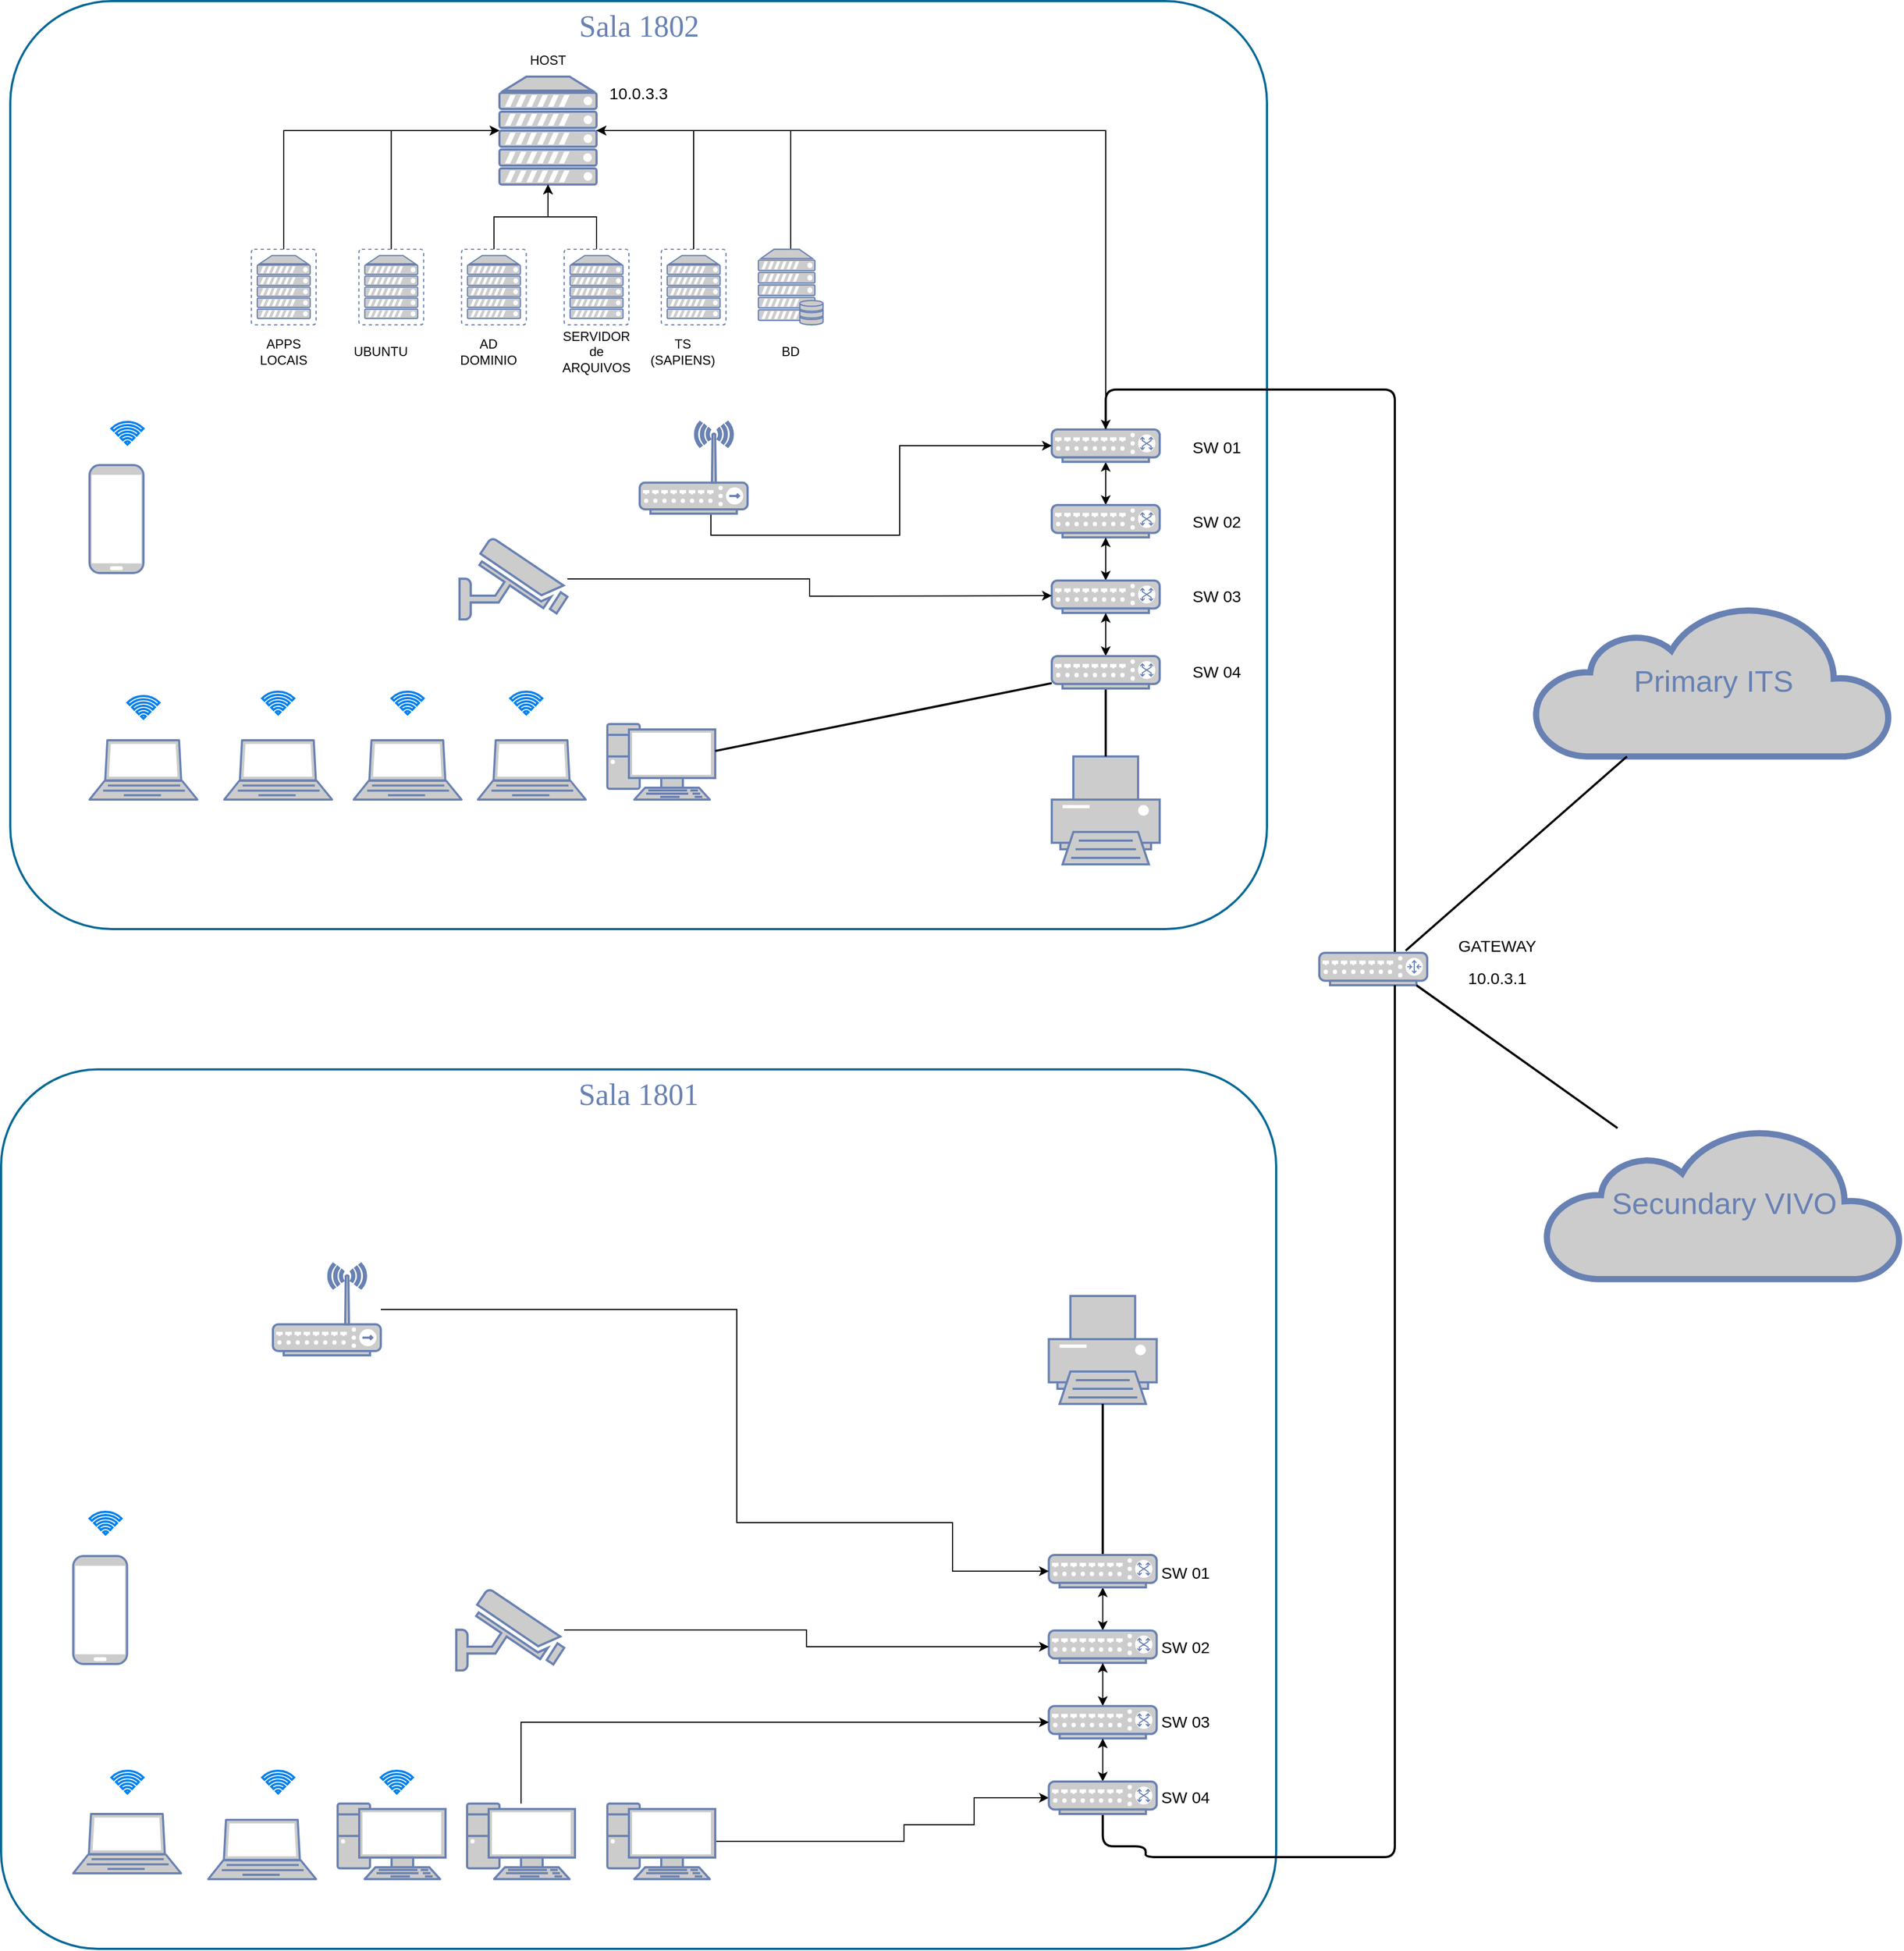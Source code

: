 <mxfile version="26.0.6">
  <diagram name="Page-1" id="bfe91b75-5d2c-26a0-9c1d-138518896778">
    <mxGraphModel dx="1912" dy="1898" grid="1" gridSize="10" guides="1" tooltips="1" connect="1" arrows="1" fold="1" page="1" pageScale="1" pageWidth="1100" pageHeight="850" background="none" math="0" shadow="0">
      <root>
        <mxCell id="0" />
        <mxCell id="1" parent="0" />
        <mxCell id="7c3789c024ecab99-82" value="Sala 1801" style="rounded=1;whiteSpace=wrap;html=1;shadow=0;comic=0;strokeColor=#036897;strokeWidth=2;fillColor=none;fontFamily=Verdana;fontSize=28;fontColor=#6881B3;align=center;arcSize=11;verticalAlign=top;" parent="1" vertex="1">
          <mxGeometry x="78" y="990" width="1182" height="815" as="geometry" />
        </mxCell>
        <mxCell id="7c3789c024ecab99-78" value="Sala 1802" style="rounded=1;whiteSpace=wrap;html=1;shadow=0;comic=0;strokeColor=#036897;strokeWidth=2;fillColor=none;fontFamily=Verdana;fontSize=28;fontColor=#6881B3;align=center;arcSize=11;verticalAlign=top;" parent="1" vertex="1">
          <mxGeometry x="86.5" width="1165" height="860" as="geometry" />
        </mxCell>
        <mxCell id="7c3789c024ecab99-18" style="edgeStyle=orthogonalEdgeStyle;html=1;labelBackgroundColor=none;endArrow=none;endFill=0;strokeWidth=2;fontFamily=Verdana;fontSize=15;fontColor=#036897;exitX=0.5;exitY=0;exitDx=0;exitDy=0;exitPerimeter=0;" parent="1" source="7WjIjRCW2QnFz-SCuqUZ-2" target="7c3789c024ecab99-10" edge="1">
          <mxGeometry relative="1" as="geometry">
            <mxPoint x="1110" y="310" as="targetPoint" />
            <Array as="points">
              <mxPoint x="1102" y="360" />
              <mxPoint x="1370" y="360" />
            </Array>
          </mxGeometry>
        </mxCell>
        <mxCell id="7c3789c024ecab99-10" value="" style="fontColor=#0066CC;verticalAlign=top;verticalLabelPosition=bottom;labelPosition=center;align=center;html=1;fillColor=#CCCCCC;strokeColor=#6881B3;gradientColor=none;gradientDirection=north;strokeWidth=2;shape=mxgraph.networks.router;rounded=0;shadow=0;comic=0;" parent="1" vertex="1">
          <mxGeometry x="1300" y="882" width="100" height="30" as="geometry" />
        </mxCell>
        <mxCell id="7c3789c024ecab99-5" value="" style="fontColor=#0066CC;verticalAlign=top;verticalLabelPosition=bottom;labelPosition=center;align=center;html=1;fillColor=#CCCCCC;strokeColor=#6881B3;gradientColor=none;gradientDirection=north;strokeWidth=2;shape=mxgraph.networks.pc;rounded=0;shadow=0;comic=0;" parent="1" vertex="1">
          <mxGeometry x="640.0" y="670" width="100" height="70" as="geometry" />
        </mxCell>
        <mxCell id="7c3789c024ecab99-6" value="" style="fontColor=#0066CC;verticalAlign=top;verticalLabelPosition=bottom;labelPosition=center;align=center;html=1;fillColor=#CCCCCC;strokeColor=#6881B3;gradientColor=none;gradientDirection=north;strokeWidth=2;shape=mxgraph.networks.printer;rounded=0;shadow=0;comic=0;" parent="1" vertex="1">
          <mxGeometry x="1052.0" y="700" width="100" height="100" as="geometry" />
        </mxCell>
        <mxCell id="7c3789c024ecab99-16" style="edgeStyle=none;html=1;labelBackgroundColor=none;endArrow=none;endFill=0;strokeWidth=2;fontFamily=Verdana;fontSize=15;fontColor=#036897;" parent="1" source="7c3789c024ecab99-5" target="7WjIjRCW2QnFz-SCuqUZ-5" edge="1">
          <mxGeometry relative="1" as="geometry" />
        </mxCell>
        <mxCell id="7c3789c024ecab99-17" style="edgeStyle=none;html=1;labelBackgroundColor=none;endArrow=none;endFill=0;strokeWidth=2;fontFamily=Verdana;fontSize=15;fontColor=#036897;" parent="1" source="7c3789c024ecab99-6" target="7WjIjRCW2QnFz-SCuqUZ-5" edge="1">
          <mxGeometry relative="1" as="geometry" />
        </mxCell>
        <mxCell id="7c3789c024ecab99-12" value="" style="fontColor=#0066CC;verticalAlign=top;verticalLabelPosition=bottom;labelPosition=center;align=center;html=1;fillColor=#CCCCCC;strokeColor=#6881B3;gradientColor=none;gradientDirection=north;strokeWidth=2;shape=mxgraph.networks.mobile;rounded=0;shadow=0;comic=0;" parent="1" vertex="1">
          <mxGeometry x="160.0" y="430" width="50" height="100" as="geometry" />
        </mxCell>
        <mxCell id="7c3789c024ecab99-53" value="Primary ITS" style="html=1;fillColor=#CCCCCC;strokeColor=#6881B3;gradientColor=none;gradientDirection=north;strokeWidth=2;shape=mxgraph.networks.cloud;fontColor=#6881B3;rounded=0;shadow=0;comic=0;align=center;fontSize=28;" parent="1" vertex="1">
          <mxGeometry x="1500" y="560" width="330" height="140" as="geometry" />
        </mxCell>
        <mxCell id="7c3789c024ecab99-56" style="edgeStyle=none;html=1;labelBackgroundColor=none;endArrow=none;endFill=0;strokeWidth=2;fontFamily=Verdana;fontSize=28;fontColor=#6881B3;exitX=0.8;exitY=-0.067;exitDx=0;exitDy=0;exitPerimeter=0;" parent="1" source="7c3789c024ecab99-10" target="7c3789c024ecab99-53" edge="1">
          <mxGeometry relative="1" as="geometry">
            <mxPoint x="1750.455" y="870" as="sourcePoint" />
          </mxGeometry>
        </mxCell>
        <mxCell id="7c3789c024ecab99-77" style="edgeStyle=none;html=1;labelBackgroundColor=none;endArrow=none;endFill=0;strokeWidth=2;fontFamily=Verdana;fontSize=28;fontColor=#6881B3;exitX=0.9;exitY=1;exitDx=0;exitDy=0;exitPerimeter=0;" parent="1" source="7c3789c024ecab99-10" target="7c3789c024ecab99-76" edge="1">
          <mxGeometry relative="1" as="geometry">
            <mxPoint x="1743.058" y="900" as="sourcePoint" />
          </mxGeometry>
        </mxCell>
        <mxCell id="7c3789c024ecab99-63" value="" style="fontColor=#0066CC;verticalAlign=top;verticalLabelPosition=bottom;labelPosition=center;align=center;html=1;fillColor=#CCCCCC;strokeColor=#6881B3;gradientColor=none;gradientDirection=north;strokeWidth=2;shape=mxgraph.networks.pc;rounded=0;shadow=0;comic=0;" parent="1" vertex="1">
          <mxGeometry x="390.0" y="1670.412" width="100" height="70" as="geometry" />
        </mxCell>
        <mxCell id="7c3789c024ecab99-64" value="" style="fontColor=#0066CC;verticalAlign=top;verticalLabelPosition=bottom;labelPosition=center;align=center;html=1;fillColor=#CCCCCC;strokeColor=#6881B3;gradientColor=none;gradientDirection=north;strokeWidth=2;shape=mxgraph.networks.pc;rounded=0;shadow=0;comic=0;" parent="1" vertex="1">
          <mxGeometry x="510.0" y="1670.412" width="100" height="70" as="geometry" />
        </mxCell>
        <mxCell id="7WjIjRCW2QnFz-SCuqUZ-38" style="edgeStyle=orthogonalEdgeStyle;rounded=0;orthogonalLoop=1;jettySize=auto;html=1;entryX=0;entryY=0.5;entryDx=0;entryDy=0;entryPerimeter=0;" edge="1" parent="1" source="7c3789c024ecab99-65" target="7WjIjRCW2QnFz-SCuqUZ-28">
          <mxGeometry relative="1" as="geometry">
            <Array as="points">
              <mxPoint x="915" y="1705" />
              <mxPoint x="915" y="1690" />
              <mxPoint x="980" y="1690" />
              <mxPoint x="980" y="1665" />
            </Array>
          </mxGeometry>
        </mxCell>
        <mxCell id="7c3789c024ecab99-65" value="" style="fontColor=#0066CC;verticalAlign=top;verticalLabelPosition=bottom;labelPosition=center;align=center;html=1;fillColor=#CCCCCC;strokeColor=#6881B3;gradientColor=none;gradientDirection=north;strokeWidth=2;shape=mxgraph.networks.pc;rounded=0;shadow=0;comic=0;" parent="1" vertex="1">
          <mxGeometry x="640.0" y="1670.412" width="100" height="70" as="geometry" />
        </mxCell>
        <mxCell id="7c3789c024ecab99-66" value="" style="fontColor=#0066CC;verticalAlign=top;verticalLabelPosition=bottom;labelPosition=center;align=center;html=1;fillColor=#CCCCCC;strokeColor=#6881B3;gradientColor=none;gradientDirection=north;strokeWidth=2;shape=mxgraph.networks.printer;rounded=0;shadow=0;comic=0;" parent="1" vertex="1">
          <mxGeometry x="1049.25" y="1200.002" width="100" height="100" as="geometry" />
        </mxCell>
        <mxCell id="7c3789c024ecab99-75" style="edgeStyle=orthogonalEdgeStyle;html=1;labelBackgroundColor=none;endArrow=none;endFill=0;strokeWidth=2;fontFamily=Verdana;fontSize=28;fontColor=#6881B3;exitX=0.5;exitY=1;exitDx=0;exitDy=0;exitPerimeter=0;" parent="1" source="7WjIjRCW2QnFz-SCuqUZ-28" target="7c3789c024ecab99-10" edge="1">
          <mxGeometry relative="1" as="geometry">
            <mxPoint x="1240" y="760" as="targetPoint" />
            <Array as="points">
              <mxPoint x="1099" y="1710" />
              <mxPoint x="1139" y="1710" />
              <mxPoint x="1139" y="1720" />
              <mxPoint x="1370" y="1720" />
            </Array>
            <mxPoint x="1220" y="1710" as="sourcePoint" />
          </mxGeometry>
        </mxCell>
        <mxCell id="7c3789c024ecab99-67" value="" style="fontColor=#0066CC;verticalAlign=top;verticalLabelPosition=bottom;labelPosition=center;align=center;html=1;fillColor=#CCCCCC;strokeColor=#6881B3;gradientColor=none;gradientDirection=north;strokeWidth=2;shape=mxgraph.networks.wireless_hub;rounded=0;shadow=0;comic=0;" parent="1" vertex="1">
          <mxGeometry x="330.0" y="1170.002" width="100" height="85" as="geometry" />
        </mxCell>
        <mxCell id="7c3789c024ecab99-72" style="edgeStyle=none;html=1;labelBackgroundColor=none;endArrow=none;endFill=0;strokeWidth=2;fontFamily=Verdana;fontSize=15;fontColor=#036897;" parent="1" source="7c3789c024ecab99-66" target="7WjIjRCW2QnFz-SCuqUZ-23" edge="1">
          <mxGeometry relative="1" as="geometry" />
        </mxCell>
        <mxCell id="7c3789c024ecab99-74" value="" style="fontColor=#0066CC;verticalAlign=top;verticalLabelPosition=bottom;labelPosition=center;align=center;html=1;fillColor=#CCCCCC;strokeColor=#6881B3;gradientColor=none;gradientDirection=north;strokeWidth=2;shape=mxgraph.networks.mobile;rounded=0;shadow=0;comic=0;" parent="1" vertex="1">
          <mxGeometry x="144.85" y="1441.002" width="50" height="100" as="geometry" />
        </mxCell>
        <mxCell id="7c3789c024ecab99-76" value="Secundary VIVO" style="html=1;fillColor=#CCCCCC;strokeColor=#6881B3;gradientColor=none;gradientDirection=north;strokeWidth=2;shape=mxgraph.networks.cloud;fontColor=#6881B3;rounded=0;shadow=0;comic=0;align=center;fontSize=28;" parent="1" vertex="1">
          <mxGeometry x="1510" y="1044.41" width="330" height="140" as="geometry" />
        </mxCell>
        <mxCell id="7WjIjRCW2QnFz-SCuqUZ-7" value="" style="edgeStyle=orthogonalEdgeStyle;rounded=0;orthogonalLoop=1;jettySize=auto;html=1;entryX=0.5;entryY=0;entryDx=0;entryDy=0;entryPerimeter=0;startArrow=classic;startFill=1;" edge="1" parent="1" source="7WjIjRCW2QnFz-SCuqUZ-2" target="7WjIjRCW2QnFz-SCuqUZ-3">
          <mxGeometry relative="1" as="geometry" />
        </mxCell>
        <mxCell id="7WjIjRCW2QnFz-SCuqUZ-2" value="" style="fontColor=#0066CC;verticalAlign=top;verticalLabelPosition=bottom;labelPosition=center;align=center;html=1;outlineConnect=0;fillColor=#CCCCCC;strokeColor=#6881B3;gradientColor=none;gradientDirection=north;strokeWidth=2;shape=mxgraph.networks.switch;" vertex="1" parent="1">
          <mxGeometry x="1052" y="397" width="100" height="30" as="geometry" />
        </mxCell>
        <mxCell id="7WjIjRCW2QnFz-SCuqUZ-3" value="" style="fontColor=#0066CC;verticalAlign=top;verticalLabelPosition=bottom;labelPosition=center;align=center;html=1;outlineConnect=0;fillColor=#CCCCCC;strokeColor=#6881B3;gradientColor=none;gradientDirection=north;strokeWidth=2;shape=mxgraph.networks.switch;" vertex="1" parent="1">
          <mxGeometry x="1052" y="467" width="100" height="30" as="geometry" />
        </mxCell>
        <mxCell id="7WjIjRCW2QnFz-SCuqUZ-8" style="edgeStyle=orthogonalEdgeStyle;rounded=0;orthogonalLoop=1;jettySize=auto;html=1;exitX=0.5;exitY=0;exitDx=0;exitDy=0;exitPerimeter=0;startArrow=classic;startFill=1;" edge="1" parent="1" source="7WjIjRCW2QnFz-SCuqUZ-4" target="7WjIjRCW2QnFz-SCuqUZ-3">
          <mxGeometry relative="1" as="geometry" />
        </mxCell>
        <mxCell id="7WjIjRCW2QnFz-SCuqUZ-4" value="" style="fontColor=#0066CC;verticalAlign=top;verticalLabelPosition=bottom;labelPosition=center;align=center;html=1;outlineConnect=0;fillColor=#CCCCCC;strokeColor=#6881B3;gradientColor=none;gradientDirection=north;strokeWidth=2;shape=mxgraph.networks.switch;" vertex="1" parent="1">
          <mxGeometry x="1052" y="537" width="100" height="30" as="geometry" />
        </mxCell>
        <mxCell id="7WjIjRCW2QnFz-SCuqUZ-6" value="" style="edgeStyle=orthogonalEdgeStyle;rounded=0;orthogonalLoop=1;jettySize=auto;html=1;startArrow=classic;startFill=1;" edge="1" parent="1" source="7WjIjRCW2QnFz-SCuqUZ-5" target="7WjIjRCW2QnFz-SCuqUZ-4">
          <mxGeometry relative="1" as="geometry" />
        </mxCell>
        <mxCell id="7WjIjRCW2QnFz-SCuqUZ-5" value="" style="fontColor=#0066CC;verticalAlign=top;verticalLabelPosition=bottom;labelPosition=center;align=center;html=1;outlineConnect=0;fillColor=#CCCCCC;strokeColor=#6881B3;gradientColor=none;gradientDirection=north;strokeWidth=2;shape=mxgraph.networks.switch;" vertex="1" parent="1">
          <mxGeometry x="1052" y="607" width="100" height="30" as="geometry" />
        </mxCell>
        <mxCell id="7WjIjRCW2QnFz-SCuqUZ-10" value="APPS LOCAIS" style="text;html=1;align=center;verticalAlign=middle;whiteSpace=wrap;rounded=0;" vertex="1" parent="1">
          <mxGeometry x="310" y="310" width="60" height="30" as="geometry" />
        </mxCell>
        <mxCell id="7WjIjRCW2QnFz-SCuqUZ-11" value="GATEWAY" style="text;html=1;align=center;verticalAlign=middle;whiteSpace=wrap;rounded=0;fontSize=15;" vertex="1" parent="1">
          <mxGeometry x="1430" y="860" width="70" height="30" as="geometry" />
        </mxCell>
        <mxCell id="7WjIjRCW2QnFz-SCuqUZ-12" value="SW 01" style="text;html=1;align=center;verticalAlign=middle;whiteSpace=wrap;rounded=0;fontSize=15;" vertex="1" parent="1">
          <mxGeometry x="1170" y="397" width="70" height="32" as="geometry" />
        </mxCell>
        <mxCell id="7WjIjRCW2QnFz-SCuqUZ-13" value="SW 02" style="text;html=1;align=center;verticalAlign=middle;whiteSpace=wrap;rounded=0;fontSize=15;" vertex="1" parent="1">
          <mxGeometry x="1170" y="466" width="70" height="32" as="geometry" />
        </mxCell>
        <mxCell id="7WjIjRCW2QnFz-SCuqUZ-14" value="SW 03" style="text;html=1;align=center;verticalAlign=middle;whiteSpace=wrap;rounded=0;fontSize=15;" vertex="1" parent="1">
          <mxGeometry x="1170" y="535" width="70" height="32" as="geometry" />
        </mxCell>
        <mxCell id="7WjIjRCW2QnFz-SCuqUZ-15" value="SW 04" style="text;html=1;align=center;verticalAlign=middle;whiteSpace=wrap;rounded=0;fontSize=15;" vertex="1" parent="1">
          <mxGeometry x="1170" y="605" width="70" height="32" as="geometry" />
        </mxCell>
        <mxCell id="7WjIjRCW2QnFz-SCuqUZ-35" style="edgeStyle=orthogonalEdgeStyle;rounded=0;orthogonalLoop=1;jettySize=auto;html=1;entryX=0;entryY=0.5;entryDx=0;entryDy=0;entryPerimeter=0;exitX=0.66;exitY=1.004;exitDx=0;exitDy=0;exitPerimeter=0;" edge="1" parent="1" source="7WjIjRCW2QnFz-SCuqUZ-16" target="7WjIjRCW2QnFz-SCuqUZ-2">
          <mxGeometry relative="1" as="geometry">
            <Array as="points" />
          </mxGeometry>
        </mxCell>
        <mxCell id="7WjIjRCW2QnFz-SCuqUZ-16" value="" style="fontColor=#0066CC;verticalAlign=top;verticalLabelPosition=bottom;labelPosition=center;align=center;html=1;fillColor=#CCCCCC;strokeColor=#6881B3;gradientColor=none;gradientDirection=north;strokeWidth=2;shape=mxgraph.networks.wireless_hub;rounded=0;shadow=0;comic=0;" vertex="1" parent="1">
          <mxGeometry x="670.0" y="390" width="100" height="85" as="geometry" />
        </mxCell>
        <mxCell id="7WjIjRCW2QnFz-SCuqUZ-17" value="" style="html=1;verticalLabelPosition=bottom;align=center;labelBackgroundColor=#ffffff;verticalAlign=top;strokeWidth=2;strokeColor=#0080F0;shadow=0;dashed=0;shape=mxgraph.ios7.icons.wifi;pointerEvents=1" vertex="1" parent="1">
          <mxGeometry x="180.3" y="390" width="29.7" height="21" as="geometry" />
        </mxCell>
        <mxCell id="7WjIjRCW2QnFz-SCuqUZ-18" value="" style="html=1;verticalLabelPosition=bottom;align=center;labelBackgroundColor=#ffffff;verticalAlign=top;strokeWidth=2;strokeColor=#0080F0;shadow=0;dashed=0;shape=mxgraph.ios7.icons.wifi;pointerEvents=1" vertex="1" parent="1">
          <mxGeometry x="195.15" y="644" width="29.7" height="21" as="geometry" />
        </mxCell>
        <mxCell id="7WjIjRCW2QnFz-SCuqUZ-19" value="" style="html=1;verticalLabelPosition=bottom;align=center;labelBackgroundColor=#ffffff;verticalAlign=top;strokeWidth=2;strokeColor=#0080F0;shadow=0;dashed=0;shape=mxgraph.ios7.icons.wifi;pointerEvents=1" vertex="1" parent="1">
          <mxGeometry x="320" y="640" width="29.7" height="21" as="geometry" />
        </mxCell>
        <mxCell id="7WjIjRCW2QnFz-SCuqUZ-20" value="" style="html=1;verticalLabelPosition=bottom;align=center;labelBackgroundColor=#ffffff;verticalAlign=top;strokeWidth=2;strokeColor=#0080F0;shadow=0;dashed=0;shape=mxgraph.ios7.icons.wifi;pointerEvents=1" vertex="1" parent="1">
          <mxGeometry x="440" y="640" width="29.7" height="21" as="geometry" />
        </mxCell>
        <mxCell id="7WjIjRCW2QnFz-SCuqUZ-21" value="" style="html=1;verticalLabelPosition=bottom;align=center;labelBackgroundColor=#ffffff;verticalAlign=top;strokeWidth=2;strokeColor=#0080F0;shadow=0;dashed=0;shape=mxgraph.ios7.icons.wifi;pointerEvents=1" vertex="1" parent="1">
          <mxGeometry x="550" y="640" width="29.7" height="21" as="geometry" />
        </mxCell>
        <mxCell id="7WjIjRCW2QnFz-SCuqUZ-22" value="" style="edgeStyle=orthogonalEdgeStyle;rounded=0;orthogonalLoop=1;jettySize=auto;html=1;entryX=0.5;entryY=0;entryDx=0;entryDy=0;entryPerimeter=0;startArrow=classic;startFill=1;" edge="1" parent="1" source="7WjIjRCW2QnFz-SCuqUZ-23" target="7WjIjRCW2QnFz-SCuqUZ-24">
          <mxGeometry relative="1" as="geometry" />
        </mxCell>
        <mxCell id="7WjIjRCW2QnFz-SCuqUZ-23" value="" style="fontColor=#0066CC;verticalAlign=top;verticalLabelPosition=bottom;labelPosition=center;align=center;html=1;outlineConnect=0;fillColor=#CCCCCC;strokeColor=#6881B3;gradientColor=none;gradientDirection=north;strokeWidth=2;shape=mxgraph.networks.switch;" vertex="1" parent="1">
          <mxGeometry x="1049.25" y="1440" width="100" height="30" as="geometry" />
        </mxCell>
        <mxCell id="7WjIjRCW2QnFz-SCuqUZ-24" value="" style="fontColor=#0066CC;verticalAlign=top;verticalLabelPosition=bottom;labelPosition=center;align=center;html=1;outlineConnect=0;fillColor=#CCCCCC;strokeColor=#6881B3;gradientColor=none;gradientDirection=north;strokeWidth=2;shape=mxgraph.networks.switch;" vertex="1" parent="1">
          <mxGeometry x="1049.25" y="1510" width="100" height="30" as="geometry" />
        </mxCell>
        <mxCell id="7WjIjRCW2QnFz-SCuqUZ-25" style="edgeStyle=orthogonalEdgeStyle;rounded=0;orthogonalLoop=1;jettySize=auto;html=1;exitX=0.5;exitY=0;exitDx=0;exitDy=0;exitPerimeter=0;startArrow=classic;startFill=1;" edge="1" parent="1" source="7WjIjRCW2QnFz-SCuqUZ-26" target="7WjIjRCW2QnFz-SCuqUZ-24">
          <mxGeometry relative="1" as="geometry" />
        </mxCell>
        <mxCell id="7WjIjRCW2QnFz-SCuqUZ-26" value="" style="fontColor=#0066CC;verticalAlign=top;verticalLabelPosition=bottom;labelPosition=center;align=center;html=1;outlineConnect=0;fillColor=#CCCCCC;strokeColor=#6881B3;gradientColor=none;gradientDirection=north;strokeWidth=2;shape=mxgraph.networks.switch;" vertex="1" parent="1">
          <mxGeometry x="1049.25" y="1580" width="100" height="30" as="geometry" />
        </mxCell>
        <mxCell id="7WjIjRCW2QnFz-SCuqUZ-27" value="" style="edgeStyle=orthogonalEdgeStyle;rounded=0;orthogonalLoop=1;jettySize=auto;html=1;startArrow=classic;startFill=1;" edge="1" parent="1" source="7WjIjRCW2QnFz-SCuqUZ-28" target="7WjIjRCW2QnFz-SCuqUZ-26">
          <mxGeometry relative="1" as="geometry" />
        </mxCell>
        <mxCell id="7WjIjRCW2QnFz-SCuqUZ-28" value="" style="fontColor=#0066CC;verticalAlign=top;verticalLabelPosition=bottom;labelPosition=center;align=center;html=1;outlineConnect=0;fillColor=#CCCCCC;strokeColor=#6881B3;gradientColor=none;gradientDirection=north;strokeWidth=2;shape=mxgraph.networks.switch;" vertex="1" parent="1">
          <mxGeometry x="1049.25" y="1650" width="100" height="30" as="geometry" />
        </mxCell>
        <mxCell id="7WjIjRCW2QnFz-SCuqUZ-29" value="SW 01" style="text;html=1;align=center;verticalAlign=middle;whiteSpace=wrap;rounded=0;fontSize=15;" vertex="1" parent="1">
          <mxGeometry x="1140.75" y="1440" width="70" height="32" as="geometry" />
        </mxCell>
        <mxCell id="7WjIjRCW2QnFz-SCuqUZ-30" value="SW 02" style="text;html=1;align=center;verticalAlign=middle;whiteSpace=wrap;rounded=0;fontSize=15;" vertex="1" parent="1">
          <mxGeometry x="1140.75" y="1509" width="70" height="32" as="geometry" />
        </mxCell>
        <mxCell id="7WjIjRCW2QnFz-SCuqUZ-31" value="SW 03" style="text;html=1;align=center;verticalAlign=middle;whiteSpace=wrap;rounded=0;fontSize=15;" vertex="1" parent="1">
          <mxGeometry x="1140.75" y="1578" width="70" height="32" as="geometry" />
        </mxCell>
        <mxCell id="7WjIjRCW2QnFz-SCuqUZ-32" value="SW 04" style="text;html=1;align=center;verticalAlign=middle;whiteSpace=wrap;rounded=0;fontSize=15;" vertex="1" parent="1">
          <mxGeometry x="1140.75" y="1648" width="70" height="32" as="geometry" />
        </mxCell>
        <mxCell id="7WjIjRCW2QnFz-SCuqUZ-37" style="edgeStyle=orthogonalEdgeStyle;rounded=0;orthogonalLoop=1;jettySize=auto;html=1;entryX=0;entryY=0.5;entryDx=0;entryDy=0;entryPerimeter=0;" edge="1" parent="1" source="7c3789c024ecab99-67" target="7WjIjRCW2QnFz-SCuqUZ-23">
          <mxGeometry relative="1" as="geometry">
            <Array as="points">
              <mxPoint x="760" y="1213" />
              <mxPoint x="760" y="1410" />
              <mxPoint x="960" y="1410" />
              <mxPoint x="960" y="1455" />
            </Array>
          </mxGeometry>
        </mxCell>
        <mxCell id="7WjIjRCW2QnFz-SCuqUZ-39" style="edgeStyle=orthogonalEdgeStyle;rounded=0;orthogonalLoop=1;jettySize=auto;html=1;entryX=0;entryY=0.5;entryDx=0;entryDy=0;entryPerimeter=0;" edge="1" parent="1" source="7c3789c024ecab99-64" target="7WjIjRCW2QnFz-SCuqUZ-26">
          <mxGeometry relative="1" as="geometry">
            <Array as="points">
              <mxPoint x="560" y="1595" />
            </Array>
          </mxGeometry>
        </mxCell>
        <mxCell id="7WjIjRCW2QnFz-SCuqUZ-40" value="" style="html=1;verticalLabelPosition=bottom;align=center;labelBackgroundColor=#ffffff;verticalAlign=top;strokeWidth=2;strokeColor=#0080F0;shadow=0;dashed=0;shape=mxgraph.ios7.icons.wifi;pointerEvents=1" vertex="1" parent="1">
          <mxGeometry x="160" y="1400" width="29.7" height="21" as="geometry" />
        </mxCell>
        <mxCell id="7WjIjRCW2QnFz-SCuqUZ-41" value="" style="html=1;verticalLabelPosition=bottom;align=center;labelBackgroundColor=#ffffff;verticalAlign=top;strokeWidth=2;strokeColor=#0080F0;shadow=0;dashed=0;shape=mxgraph.ios7.icons.wifi;pointerEvents=1" vertex="1" parent="1">
          <mxGeometry x="180.3" y="1640" width="29.7" height="21" as="geometry" />
        </mxCell>
        <mxCell id="7WjIjRCW2QnFz-SCuqUZ-42" value="" style="html=1;verticalLabelPosition=bottom;align=center;labelBackgroundColor=#ffffff;verticalAlign=top;strokeWidth=2;strokeColor=#0080F0;shadow=0;dashed=0;shape=mxgraph.ios7.icons.wifi;pointerEvents=1" vertex="1" parent="1">
          <mxGeometry x="320" y="1640" width="29.7" height="21" as="geometry" />
        </mxCell>
        <mxCell id="7WjIjRCW2QnFz-SCuqUZ-43" value="" style="html=1;verticalLabelPosition=bottom;align=center;labelBackgroundColor=#ffffff;verticalAlign=top;strokeWidth=2;strokeColor=#0080F0;shadow=0;dashed=0;shape=mxgraph.ios7.icons.wifi;pointerEvents=1" vertex="1" parent="1">
          <mxGeometry x="430" y="1640" width="29.7" height="21" as="geometry" />
        </mxCell>
        <mxCell id="7WjIjRCW2QnFz-SCuqUZ-44" value="" style="fontColor=#0066CC;verticalAlign=top;verticalLabelPosition=bottom;labelPosition=center;align=center;html=1;outlineConnect=0;fillColor=#CCCCCC;strokeColor=#6881B3;gradientColor=none;gradientDirection=north;strokeWidth=2;shape=mxgraph.networks.laptop;" vertex="1" parent="1">
          <mxGeometry x="144.85" y="1680" width="100" height="55" as="geometry" />
        </mxCell>
        <mxCell id="7WjIjRCW2QnFz-SCuqUZ-45" value="" style="fontColor=#0066CC;verticalAlign=top;verticalLabelPosition=bottom;labelPosition=center;align=center;html=1;outlineConnect=0;fillColor=#CCCCCC;strokeColor=#6881B3;gradientColor=none;gradientDirection=north;strokeWidth=2;shape=mxgraph.networks.laptop;" vertex="1" parent="1">
          <mxGeometry x="270" y="1685.41" width="100" height="55" as="geometry" />
        </mxCell>
        <mxCell id="7WjIjRCW2QnFz-SCuqUZ-46" value="" style="fontColor=#0066CC;verticalAlign=top;verticalLabelPosition=bottom;labelPosition=center;align=center;html=1;outlineConnect=0;fillColor=#CCCCCC;strokeColor=#6881B3;gradientColor=none;gradientDirection=north;strokeWidth=2;shape=mxgraph.networks.laptop;" vertex="1" parent="1">
          <mxGeometry x="160" y="685" width="100" height="55" as="geometry" />
        </mxCell>
        <mxCell id="7WjIjRCW2QnFz-SCuqUZ-47" value="" style="fontColor=#0066CC;verticalAlign=top;verticalLabelPosition=bottom;labelPosition=center;align=center;html=1;outlineConnect=0;fillColor=#CCCCCC;strokeColor=#6881B3;gradientColor=none;gradientDirection=north;strokeWidth=2;shape=mxgraph.networks.laptop;" vertex="1" parent="1">
          <mxGeometry x="284.85" y="685" width="100" height="55" as="geometry" />
        </mxCell>
        <mxCell id="7WjIjRCW2QnFz-SCuqUZ-48" value="" style="fontColor=#0066CC;verticalAlign=top;verticalLabelPosition=bottom;labelPosition=center;align=center;html=1;outlineConnect=0;fillColor=#CCCCCC;strokeColor=#6881B3;gradientColor=none;gradientDirection=north;strokeWidth=2;shape=mxgraph.networks.laptop;" vertex="1" parent="1">
          <mxGeometry x="404.85" y="685" width="100" height="55" as="geometry" />
        </mxCell>
        <mxCell id="7WjIjRCW2QnFz-SCuqUZ-49" value="" style="fontColor=#0066CC;verticalAlign=top;verticalLabelPosition=bottom;labelPosition=center;align=center;html=1;outlineConnect=0;fillColor=#CCCCCC;strokeColor=#6881B3;gradientColor=none;gradientDirection=north;strokeWidth=2;shape=mxgraph.networks.laptop;" vertex="1" parent="1">
          <mxGeometry x="520" y="685" width="100" height="55" as="geometry" />
        </mxCell>
        <mxCell id="7WjIjRCW2QnFz-SCuqUZ-51" value="" style="fontColor=#0066CC;verticalAlign=top;verticalLabelPosition=bottom;labelPosition=center;align=center;html=1;outlineConnect=0;fillColor=#CCCCCC;strokeColor=#6881B3;gradientColor=none;gradientDirection=north;strokeWidth=2;shape=mxgraph.networks.server;" vertex="1" parent="1">
          <mxGeometry x="540" y="70" width="90" height="100" as="geometry" />
        </mxCell>
        <mxCell id="7WjIjRCW2QnFz-SCuqUZ-52" value="HOST" style="text;html=1;align=center;verticalAlign=middle;whiteSpace=wrap;rounded=0;" vertex="1" parent="1">
          <mxGeometry x="555" y="40" width="60" height="30" as="geometry" />
        </mxCell>
        <mxCell id="7WjIjRCW2QnFz-SCuqUZ-71" style="edgeStyle=orthogonalEdgeStyle;rounded=0;orthogonalLoop=1;jettySize=auto;html=1;entryX=1;entryY=0.5;entryDx=0;entryDy=0;entryPerimeter=0;" edge="1" parent="1" source="7WjIjRCW2QnFz-SCuqUZ-53" target="7WjIjRCW2QnFz-SCuqUZ-51">
          <mxGeometry relative="1" as="geometry">
            <Array as="points">
              <mxPoint x="810" y="120" />
            </Array>
          </mxGeometry>
        </mxCell>
        <mxCell id="7WjIjRCW2QnFz-SCuqUZ-53" value="" style="fontColor=#0066CC;verticalAlign=top;verticalLabelPosition=bottom;labelPosition=center;align=center;html=1;outlineConnect=0;fillColor=#CCCCCC;strokeColor=#6881B3;gradientColor=none;gradientDirection=north;strokeWidth=2;shape=mxgraph.networks.server_storage;" vertex="1" parent="1">
          <mxGeometry x="780" y="230" width="60" height="70" as="geometry" />
        </mxCell>
        <mxCell id="7WjIjRCW2QnFz-SCuqUZ-54" value="" style="fontColor=#0066CC;verticalAlign=top;verticalLabelPosition=bottom;labelPosition=center;align=center;html=1;outlineConnect=0;fillColor=#CCCCCC;strokeColor=#6881B3;gradientColor=none;gradientDirection=north;strokeWidth=2;shape=mxgraph.networks.virtual_server;" vertex="1" parent="1">
          <mxGeometry x="690" y="230" width="60" height="70" as="geometry" />
        </mxCell>
        <mxCell id="7WjIjRCW2QnFz-SCuqUZ-67" value="" style="edgeStyle=orthogonalEdgeStyle;rounded=0;orthogonalLoop=1;jettySize=auto;html=1;" edge="1" parent="1" source="7WjIjRCW2QnFz-SCuqUZ-55" target="7WjIjRCW2QnFz-SCuqUZ-51">
          <mxGeometry relative="1" as="geometry" />
        </mxCell>
        <mxCell id="7WjIjRCW2QnFz-SCuqUZ-55" value="" style="fontColor=#0066CC;verticalAlign=top;verticalLabelPosition=bottom;labelPosition=center;align=center;html=1;outlineConnect=0;fillColor=#CCCCCC;strokeColor=#6881B3;gradientColor=none;gradientDirection=north;strokeWidth=2;shape=mxgraph.networks.virtual_server;" vertex="1" parent="1">
          <mxGeometry x="600" y="230" width="60" height="70" as="geometry" />
        </mxCell>
        <mxCell id="7WjIjRCW2QnFz-SCuqUZ-66" value="" style="edgeStyle=orthogonalEdgeStyle;rounded=0;orthogonalLoop=1;jettySize=auto;html=1;" edge="1" parent="1" source="7WjIjRCW2QnFz-SCuqUZ-56" target="7WjIjRCW2QnFz-SCuqUZ-51">
          <mxGeometry relative="1" as="geometry" />
        </mxCell>
        <mxCell id="7WjIjRCW2QnFz-SCuqUZ-56" value="" style="fontColor=#0066CC;verticalAlign=top;verticalLabelPosition=bottom;labelPosition=center;align=center;html=1;outlineConnect=0;fillColor=#CCCCCC;strokeColor=#6881B3;gradientColor=none;gradientDirection=north;strokeWidth=2;shape=mxgraph.networks.virtual_server;" vertex="1" parent="1">
          <mxGeometry x="504.85" y="230" width="60" height="70" as="geometry" />
        </mxCell>
        <mxCell id="7WjIjRCW2QnFz-SCuqUZ-57" value="" style="fontColor=#0066CC;verticalAlign=top;verticalLabelPosition=bottom;labelPosition=center;align=center;html=1;outlineConnect=0;fillColor=#CCCCCC;strokeColor=#6881B3;gradientColor=none;gradientDirection=north;strokeWidth=2;shape=mxgraph.networks.virtual_server;" vertex="1" parent="1">
          <mxGeometry x="409.7" y="230" width="60" height="70" as="geometry" />
        </mxCell>
        <mxCell id="7WjIjRCW2QnFz-SCuqUZ-58" value="" style="fontColor=#0066CC;verticalAlign=top;verticalLabelPosition=bottom;labelPosition=center;align=center;html=1;outlineConnect=0;fillColor=#CCCCCC;strokeColor=#6881B3;gradientColor=none;gradientDirection=north;strokeWidth=2;shape=mxgraph.networks.virtual_server;" vertex="1" parent="1">
          <mxGeometry x="310.0" y="230" width="60" height="70" as="geometry" />
        </mxCell>
        <mxCell id="7WjIjRCW2QnFz-SCuqUZ-59" value="UBUNTU" style="text;html=1;align=center;verticalAlign=middle;whiteSpace=wrap;rounded=0;" vertex="1" parent="1">
          <mxGeometry x="399.7" y="310" width="60" height="30" as="geometry" />
        </mxCell>
        <mxCell id="7WjIjRCW2QnFz-SCuqUZ-60" value="AD DOMINIO" style="text;html=1;align=center;verticalAlign=middle;whiteSpace=wrap;rounded=0;" vertex="1" parent="1">
          <mxGeometry x="500" y="310" width="60" height="30" as="geometry" />
        </mxCell>
        <mxCell id="7WjIjRCW2QnFz-SCuqUZ-61" value="SERVIDOR de ARQUIVOS" style="text;html=1;align=center;verticalAlign=middle;whiteSpace=wrap;rounded=0;" vertex="1" parent="1">
          <mxGeometry x="600" y="310" width="60" height="30" as="geometry" />
        </mxCell>
        <mxCell id="7WjIjRCW2QnFz-SCuqUZ-62" value="TS (SAPIENS)" style="text;html=1;align=center;verticalAlign=middle;whiteSpace=wrap;rounded=0;" vertex="1" parent="1">
          <mxGeometry x="680" y="310" width="60" height="30" as="geometry" />
        </mxCell>
        <mxCell id="7WjIjRCW2QnFz-SCuqUZ-63" value="BD" style="text;html=1;align=center;verticalAlign=middle;whiteSpace=wrap;rounded=0;" vertex="1" parent="1">
          <mxGeometry x="780" y="310" width="60" height="30" as="geometry" />
        </mxCell>
        <mxCell id="7WjIjRCW2QnFz-SCuqUZ-64" style="edgeStyle=orthogonalEdgeStyle;rounded=0;orthogonalLoop=1;jettySize=auto;html=1;entryX=0;entryY=0.5;entryDx=0;entryDy=0;entryPerimeter=0;" edge="1" parent="1" source="7WjIjRCW2QnFz-SCuqUZ-58" target="7WjIjRCW2QnFz-SCuqUZ-51">
          <mxGeometry relative="1" as="geometry">
            <Array as="points">
              <mxPoint x="340" y="120" />
            </Array>
          </mxGeometry>
        </mxCell>
        <mxCell id="7WjIjRCW2QnFz-SCuqUZ-65" style="edgeStyle=orthogonalEdgeStyle;rounded=0;orthogonalLoop=1;jettySize=auto;html=1;entryX=0;entryY=0.5;entryDx=0;entryDy=0;entryPerimeter=0;" edge="1" parent="1" source="7WjIjRCW2QnFz-SCuqUZ-57" target="7WjIjRCW2QnFz-SCuqUZ-51">
          <mxGeometry relative="1" as="geometry">
            <Array as="points">
              <mxPoint x="440" y="120" />
            </Array>
          </mxGeometry>
        </mxCell>
        <mxCell id="7WjIjRCW2QnFz-SCuqUZ-70" style="edgeStyle=orthogonalEdgeStyle;rounded=0;orthogonalLoop=1;jettySize=auto;html=1;entryX=1;entryY=0.5;entryDx=0;entryDy=0;entryPerimeter=0;" edge="1" parent="1" source="7WjIjRCW2QnFz-SCuqUZ-54" target="7WjIjRCW2QnFz-SCuqUZ-51">
          <mxGeometry relative="1" as="geometry">
            <Array as="points">
              <mxPoint x="720" y="120" />
            </Array>
          </mxGeometry>
        </mxCell>
        <mxCell id="7WjIjRCW2QnFz-SCuqUZ-72" style="edgeStyle=orthogonalEdgeStyle;rounded=0;orthogonalLoop=1;jettySize=auto;html=1;entryX=0.5;entryY=0;entryDx=0;entryDy=0;entryPerimeter=0;" edge="1" parent="1" source="7WjIjRCW2QnFz-SCuqUZ-51" target="7WjIjRCW2QnFz-SCuqUZ-2">
          <mxGeometry relative="1" as="geometry" />
        </mxCell>
        <mxCell id="7WjIjRCW2QnFz-SCuqUZ-73" value="10.0.3.1" style="text;html=1;align=center;verticalAlign=middle;whiteSpace=wrap;rounded=0;fontSize=15;" vertex="1" parent="1">
          <mxGeometry x="1430" y="890" width="70" height="30" as="geometry" />
        </mxCell>
        <mxCell id="7WjIjRCW2QnFz-SCuqUZ-74" value="10.0.3.3" style="text;html=1;align=center;verticalAlign=middle;whiteSpace=wrap;rounded=0;fontSize=15;" vertex="1" parent="1">
          <mxGeometry x="634" y="70" width="70" height="30" as="geometry" />
        </mxCell>
        <mxCell id="7WjIjRCW2QnFz-SCuqUZ-75" value="" style="fontColor=#0066CC;verticalAlign=top;verticalLabelPosition=bottom;labelPosition=center;align=center;html=1;outlineConnect=0;fillColor=#CCCCCC;strokeColor=#6881B3;gradientColor=none;gradientDirection=north;strokeWidth=2;shape=mxgraph.networks.security_camera;" vertex="1" parent="1">
          <mxGeometry x="500" y="1472" width="100" height="75" as="geometry" />
        </mxCell>
        <mxCell id="7WjIjRCW2QnFz-SCuqUZ-76" style="edgeStyle=orthogonalEdgeStyle;rounded=0;orthogonalLoop=1;jettySize=auto;html=1;entryX=0;entryY=0.5;entryDx=0;entryDy=0;entryPerimeter=0;" edge="1" parent="1" source="7WjIjRCW2QnFz-SCuqUZ-75" target="7WjIjRCW2QnFz-SCuqUZ-24">
          <mxGeometry relative="1" as="geometry" />
        </mxCell>
        <mxCell id="7WjIjRCW2QnFz-SCuqUZ-77" value="" style="fontColor=#0066CC;verticalAlign=top;verticalLabelPosition=bottom;labelPosition=center;align=center;html=1;outlineConnect=0;fillColor=#CCCCCC;strokeColor=#6881B3;gradientColor=none;gradientDirection=north;strokeWidth=2;shape=mxgraph.networks.security_camera;" vertex="1" parent="1">
          <mxGeometry x="503" y="498" width="100" height="75" as="geometry" />
        </mxCell>
        <mxCell id="7WjIjRCW2QnFz-SCuqUZ-78" style="edgeStyle=orthogonalEdgeStyle;rounded=0;orthogonalLoop=1;jettySize=auto;html=1;entryX=0;entryY=0.5;entryDx=0;entryDy=0;entryPerimeter=0;" edge="1" parent="1" source="7WjIjRCW2QnFz-SCuqUZ-77">
          <mxGeometry relative="1" as="geometry">
            <mxPoint x="1052" y="551" as="targetPoint" />
          </mxGeometry>
        </mxCell>
      </root>
    </mxGraphModel>
  </diagram>
</mxfile>
